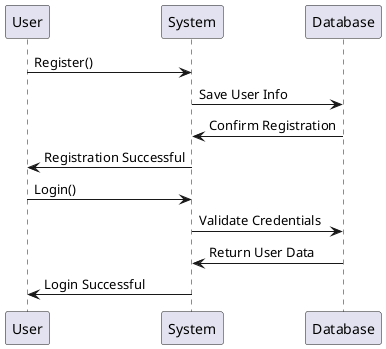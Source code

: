 @startuml
User -> System : Register()
System -> Database : Save User Info
Database -> System : Confirm Registration
System -> User : Registration Successful
User -> System : Login()
System -> Database : Validate Credentials
Database -> System : Return User Data
System -> User : Login Successful
@enduml